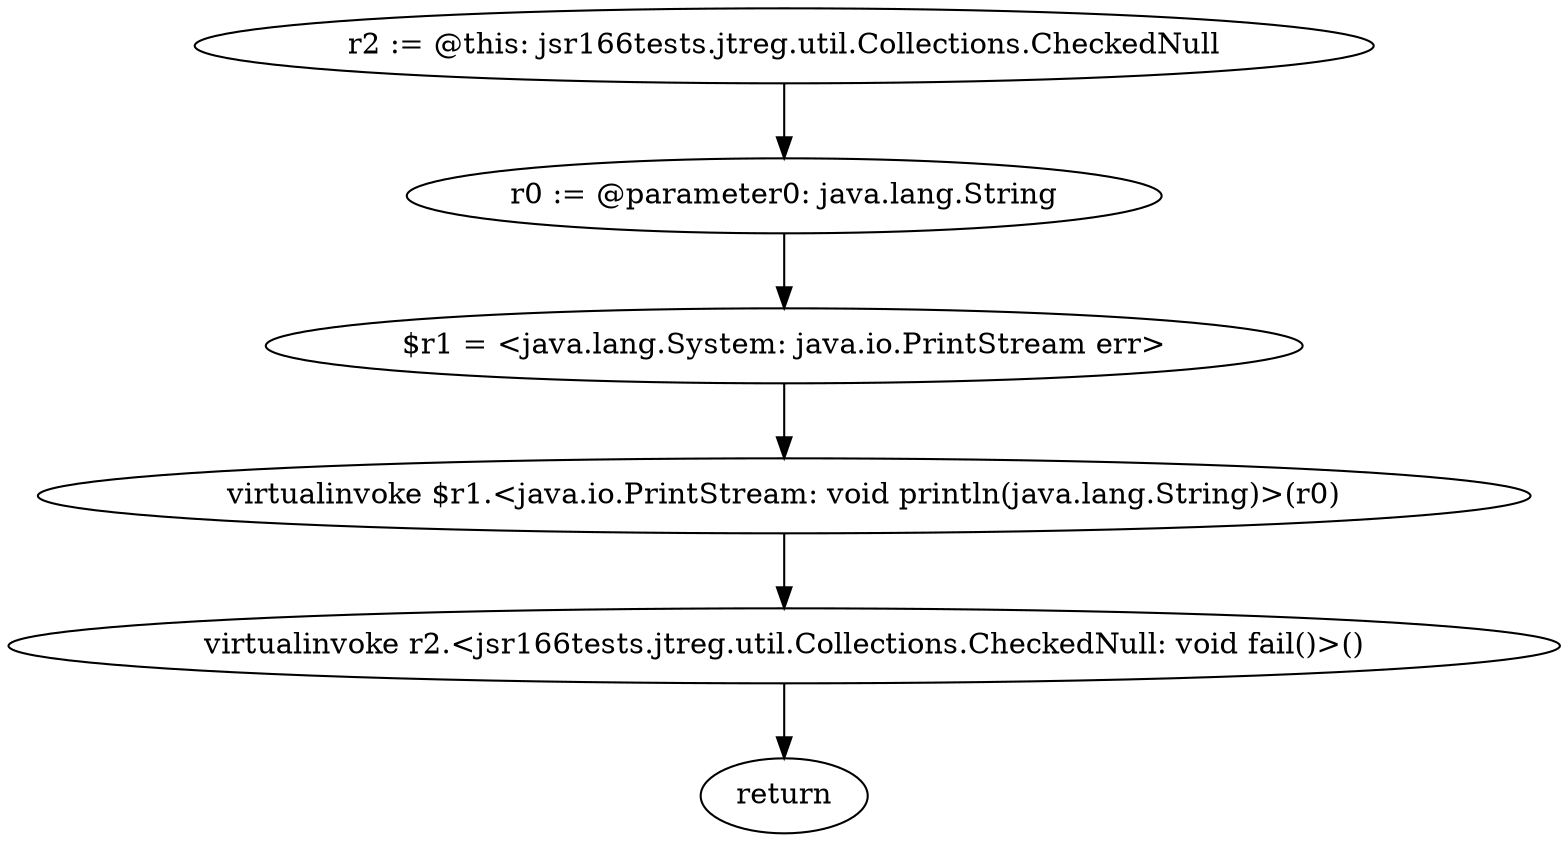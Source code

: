 digraph "unitGraph" {
    "r2 := @this: jsr166tests.jtreg.util.Collections.CheckedNull"
    "r0 := @parameter0: java.lang.String"
    "$r1 = <java.lang.System: java.io.PrintStream err>"
    "virtualinvoke $r1.<java.io.PrintStream: void println(java.lang.String)>(r0)"
    "virtualinvoke r2.<jsr166tests.jtreg.util.Collections.CheckedNull: void fail()>()"
    "return"
    "r2 := @this: jsr166tests.jtreg.util.Collections.CheckedNull"->"r0 := @parameter0: java.lang.String";
    "r0 := @parameter0: java.lang.String"->"$r1 = <java.lang.System: java.io.PrintStream err>";
    "$r1 = <java.lang.System: java.io.PrintStream err>"->"virtualinvoke $r1.<java.io.PrintStream: void println(java.lang.String)>(r0)";
    "virtualinvoke $r1.<java.io.PrintStream: void println(java.lang.String)>(r0)"->"virtualinvoke r2.<jsr166tests.jtreg.util.Collections.CheckedNull: void fail()>()";
    "virtualinvoke r2.<jsr166tests.jtreg.util.Collections.CheckedNull: void fail()>()"->"return";
}
